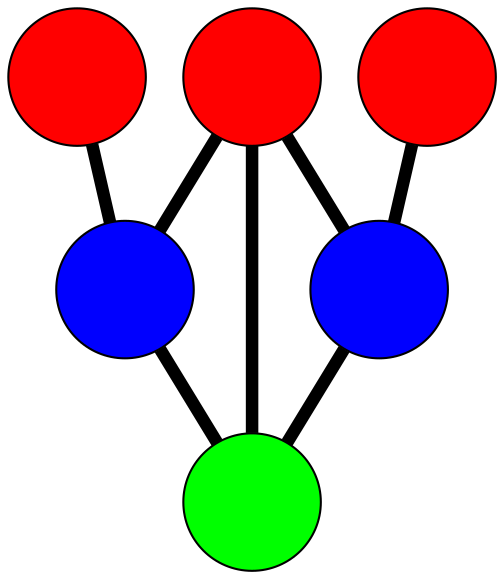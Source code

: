 graph G {
	graph [bb="-184.05,-177.7,181.25,174.82",
		overlap=false,
		sep=0.0,
		splines=true
	];
	node [color=black,
		fixedsize=true,
		fontname="Latin Modern Math",
		fontsize=42,
		height=.92,
		label="\N",
		penwidth=1,
		shape=circle,
		width=.92
	];
	edge [color=black,
		penwidth=6,
		style=bold
	];
	0	 [fillcolor=red,
		height=0.91667,
		label="",
		pos="-34.751,-36.295",
		style=filled,
		width=0.91667];
	3	 [fillcolor=blue,
		height=0.91667,
		label="",
		pos="-70.385,68.83",
		style=filled,
		width=0.91667];
	0 -- 3	 [pos="-45.346,-5.0383 -49.9,8.3978 -55.212,24.07 -59.769,37.513"];
	4	 [fillcolor=blue,
		height=0.91667,
		label="",
		pos="71.806,-67.371",
		style=filled,
		width=0.91667];
	0 -- 4	 [pos="-3.0685,-45.534 10.551,-49.506 26.436,-54.139 40.062,-58.113"];
	5	 [fillcolor=green,
		height=0.91667,
		label="",
		pos="36.131,37.713",
		style=filled,
		width=0.91667];
	0 -- 5	 [pos="-11.541,-12.062 -3.6276,-3.7993 5.2133,5.4314 13.112,13.678"];
	1	 [fillcolor=red,
		height=0.91667,
		label="",
		pos="-151.05,141.82",
		style=filled,
		width=0.91667];
	1 -- 3	 [pos="-126.41,119.52 -116.4,110.47 -104.87,100.03 -94.876,90.99"];
	2	 [fillcolor=red,
		height=0.91667,
		label="",
		pos="148.25,-144.7",
		style=filled,
		width=0.91667];
	2 -- 4	 [pos="124.9,-121.08 115.42,-111.48 104.48,-100.43 95.015,-90.847"];
	3 -- 5	 [pos="-38.427,59.494 -24.945,55.556 -9.2836,50.98 4.1955,47.042"];
	4 -- 5	 [pos="61.103,-35.842 56.587,-22.542 51.342,-7.0912 46.827,6.2065"];
}
